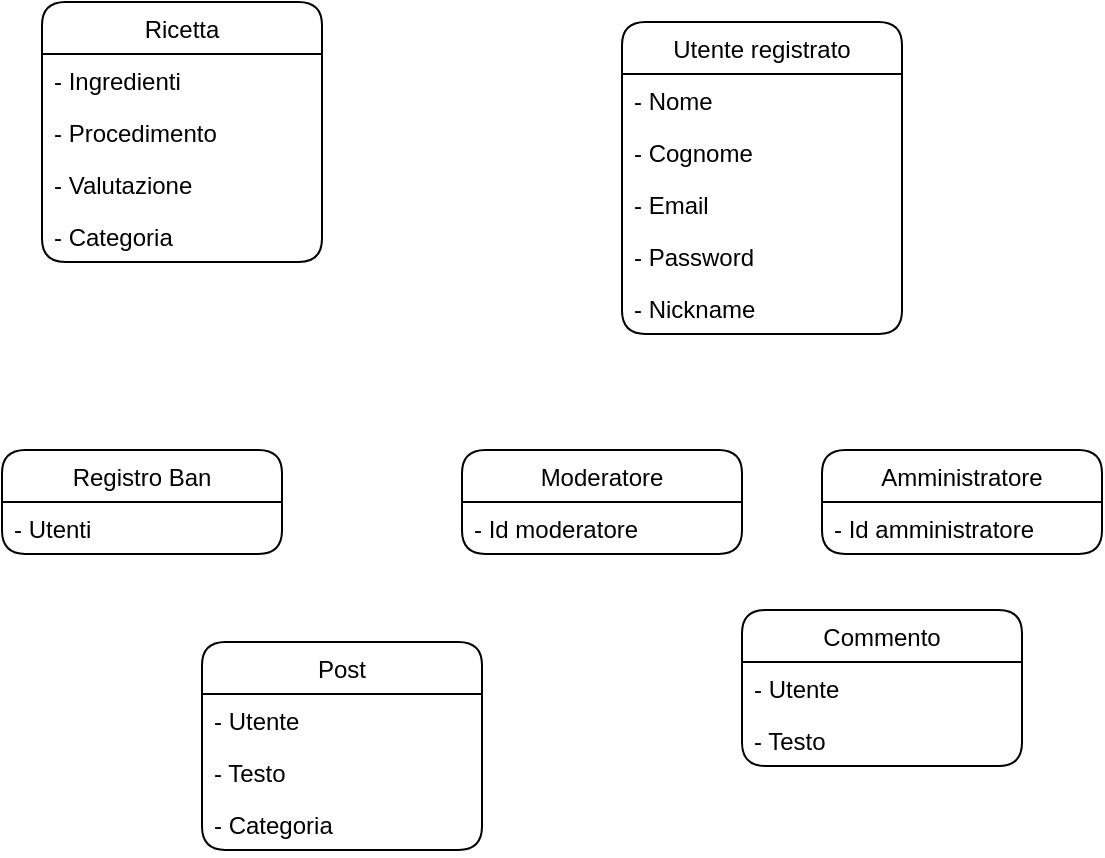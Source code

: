 <mxfile version="14.4.3" type="device"><diagram id="tENGmfbPkJOhdP8Reid9" name="Pagina-1"><mxGraphModel dx="768" dy="482" grid="1" gridSize="10" guides="1" tooltips="1" connect="1" arrows="1" fold="1" page="1" pageScale="1" pageWidth="827" pageHeight="1169" math="0" shadow="0"><root><mxCell id="0"/><mxCell id="1" parent="0"/><mxCell id="nFbc-b-JG0uqKb4ZIwJJ-1" value="Ricetta" style="swimlane;fontStyle=0;childLayout=stackLayout;horizontal=1;startSize=26;fillColor=none;horizontalStack=0;resizeParent=1;resizeParentMax=0;resizeLast=0;collapsible=1;marginBottom=0;rounded=1;" vertex="1" parent="1"><mxGeometry x="160" y="60" width="140" height="130" as="geometry"/></mxCell><mxCell id="nFbc-b-JG0uqKb4ZIwJJ-2" value="- Ingredienti" style="text;strokeColor=none;fillColor=none;align=left;verticalAlign=top;spacingLeft=4;spacingRight=4;overflow=hidden;rotatable=0;points=[[0,0.5],[1,0.5]];portConstraint=eastwest;" vertex="1" parent="nFbc-b-JG0uqKb4ZIwJJ-1"><mxGeometry y="26" width="140" height="26" as="geometry"/></mxCell><mxCell id="nFbc-b-JG0uqKb4ZIwJJ-3" value="- Procedimento" style="text;strokeColor=none;fillColor=none;align=left;verticalAlign=top;spacingLeft=4;spacingRight=4;overflow=hidden;rotatable=0;points=[[0,0.5],[1,0.5]];portConstraint=eastwest;" vertex="1" parent="nFbc-b-JG0uqKb4ZIwJJ-1"><mxGeometry y="52" width="140" height="26" as="geometry"/></mxCell><mxCell id="nFbc-b-JG0uqKb4ZIwJJ-18" value="- Valutazione" style="text;strokeColor=none;fillColor=none;align=left;verticalAlign=top;spacingLeft=4;spacingRight=4;overflow=hidden;rotatable=0;points=[[0,0.5],[1,0.5]];portConstraint=eastwest;" vertex="1" parent="nFbc-b-JG0uqKb4ZIwJJ-1"><mxGeometry y="78" width="140" height="26" as="geometry"/></mxCell><mxCell id="nFbc-b-JG0uqKb4ZIwJJ-28" value="- Categoria" style="text;strokeColor=none;fillColor=none;align=left;verticalAlign=top;spacingLeft=4;spacingRight=4;overflow=hidden;rotatable=0;points=[[0,0.5],[1,0.5]];portConstraint=eastwest;" vertex="1" parent="nFbc-b-JG0uqKb4ZIwJJ-1"><mxGeometry y="104" width="140" height="26" as="geometry"/></mxCell><mxCell id="nFbc-b-JG0uqKb4ZIwJJ-5" value="Utente registrato" style="swimlane;fontStyle=0;childLayout=stackLayout;horizontal=1;startSize=26;fillColor=none;horizontalStack=0;resizeParent=1;resizeParentMax=0;resizeLast=0;collapsible=1;marginBottom=0;rounded=1;" vertex="1" parent="1"><mxGeometry x="450" y="70" width="140" height="156" as="geometry"/></mxCell><mxCell id="nFbc-b-JG0uqKb4ZIwJJ-6" value="- Nome" style="text;strokeColor=none;fillColor=none;align=left;verticalAlign=top;spacingLeft=4;spacingRight=4;overflow=hidden;rotatable=0;points=[[0,0.5],[1,0.5]];portConstraint=eastwest;" vertex="1" parent="nFbc-b-JG0uqKb4ZIwJJ-5"><mxGeometry y="26" width="140" height="26" as="geometry"/></mxCell><mxCell id="nFbc-b-JG0uqKb4ZIwJJ-7" value="- Cognome" style="text;strokeColor=none;fillColor=none;align=left;verticalAlign=top;spacingLeft=4;spacingRight=4;overflow=hidden;rotatable=0;points=[[0,0.5],[1,0.5]];portConstraint=eastwest;" vertex="1" parent="nFbc-b-JG0uqKb4ZIwJJ-5"><mxGeometry y="52" width="140" height="26" as="geometry"/></mxCell><mxCell id="nFbc-b-JG0uqKb4ZIwJJ-8" value="- Email" style="text;strokeColor=none;fillColor=none;align=left;verticalAlign=top;spacingLeft=4;spacingRight=4;overflow=hidden;rotatable=0;points=[[0,0.5],[1,0.5]];portConstraint=eastwest;" vertex="1" parent="nFbc-b-JG0uqKb4ZIwJJ-5"><mxGeometry y="78" width="140" height="26" as="geometry"/></mxCell><mxCell id="nFbc-b-JG0uqKb4ZIwJJ-9" value="- Password" style="text;strokeColor=none;fillColor=none;align=left;verticalAlign=top;spacingLeft=4;spacingRight=4;overflow=hidden;rotatable=0;points=[[0,0.5],[1,0.5]];portConstraint=eastwest;" vertex="1" parent="nFbc-b-JG0uqKb4ZIwJJ-5"><mxGeometry y="104" width="140" height="26" as="geometry"/></mxCell><mxCell id="nFbc-b-JG0uqKb4ZIwJJ-23" value="- Nickname" style="text;strokeColor=none;fillColor=none;align=left;verticalAlign=top;spacingLeft=4;spacingRight=4;overflow=hidden;rotatable=0;points=[[0,0.5],[1,0.5]];portConstraint=eastwest;" vertex="1" parent="nFbc-b-JG0uqKb4ZIwJJ-5"><mxGeometry y="130" width="140" height="26" as="geometry"/></mxCell><mxCell id="nFbc-b-JG0uqKb4ZIwJJ-10" value="Moderatore" style="swimlane;fontStyle=0;childLayout=stackLayout;horizontal=1;startSize=26;fillColor=none;horizontalStack=0;resizeParent=1;resizeParentMax=0;resizeLast=0;collapsible=1;marginBottom=0;rounded=1;" vertex="1" parent="1"><mxGeometry x="370" y="284" width="140" height="52" as="geometry"/></mxCell><mxCell id="nFbc-b-JG0uqKb4ZIwJJ-12" value="- Id moderatore" style="text;strokeColor=none;fillColor=none;align=left;verticalAlign=top;spacingLeft=4;spacingRight=4;overflow=hidden;rotatable=0;points=[[0,0.5],[1,0.5]];portConstraint=eastwest;" vertex="1" parent="nFbc-b-JG0uqKb4ZIwJJ-10"><mxGeometry y="26" width="140" height="26" as="geometry"/></mxCell><mxCell id="nFbc-b-JG0uqKb4ZIwJJ-14" value="Amministratore" style="swimlane;fontStyle=0;childLayout=stackLayout;horizontal=1;startSize=26;fillColor=none;horizontalStack=0;resizeParent=1;resizeParentMax=0;resizeLast=0;collapsible=1;marginBottom=0;rounded=1;" vertex="1" parent="1"><mxGeometry x="550" y="284" width="140" height="52" as="geometry"/></mxCell><mxCell id="nFbc-b-JG0uqKb4ZIwJJ-17" value="- Id amministratore" style="text;strokeColor=none;fillColor=none;align=left;verticalAlign=top;spacingLeft=4;spacingRight=4;overflow=hidden;rotatable=0;points=[[0,0.5],[1,0.5]];portConstraint=eastwest;" vertex="1" parent="nFbc-b-JG0uqKb4ZIwJJ-14"><mxGeometry y="26" width="140" height="26" as="geometry"/></mxCell><mxCell id="nFbc-b-JG0uqKb4ZIwJJ-19" value="Registro Ban" style="swimlane;fontStyle=0;childLayout=stackLayout;horizontal=1;startSize=26;fillColor=none;horizontalStack=0;resizeParent=1;resizeParentMax=0;resizeLast=0;collapsible=1;marginBottom=0;rounded=1;" vertex="1" parent="1"><mxGeometry x="140" y="284" width="140" height="52" as="geometry"/></mxCell><mxCell id="nFbc-b-JG0uqKb4ZIwJJ-20" value="- Utenti" style="text;strokeColor=none;fillColor=none;align=left;verticalAlign=top;spacingLeft=4;spacingRight=4;overflow=hidden;rotatable=0;points=[[0,0.5],[1,0.5]];portConstraint=eastwest;" vertex="1" parent="nFbc-b-JG0uqKb4ZIwJJ-19"><mxGeometry y="26" width="140" height="26" as="geometry"/></mxCell><mxCell id="nFbc-b-JG0uqKb4ZIwJJ-24" value="Post" style="swimlane;fontStyle=0;childLayout=stackLayout;horizontal=1;startSize=26;fillColor=none;horizontalStack=0;resizeParent=1;resizeParentMax=0;resizeLast=0;collapsible=1;marginBottom=0;rounded=1;" vertex="1" parent="1"><mxGeometry x="240" y="380" width="140" height="104" as="geometry"/></mxCell><mxCell id="nFbc-b-JG0uqKb4ZIwJJ-25" value="- Utente" style="text;strokeColor=none;fillColor=none;align=left;verticalAlign=top;spacingLeft=4;spacingRight=4;overflow=hidden;rotatable=0;points=[[0,0.5],[1,0.5]];portConstraint=eastwest;" vertex="1" parent="nFbc-b-JG0uqKb4ZIwJJ-24"><mxGeometry y="26" width="140" height="26" as="geometry"/></mxCell><mxCell id="nFbc-b-JG0uqKb4ZIwJJ-26" value="- Testo" style="text;strokeColor=none;fillColor=none;align=left;verticalAlign=top;spacingLeft=4;spacingRight=4;overflow=hidden;rotatable=0;points=[[0,0.5],[1,0.5]];portConstraint=eastwest;" vertex="1" parent="nFbc-b-JG0uqKb4ZIwJJ-24"><mxGeometry y="52" width="140" height="26" as="geometry"/></mxCell><mxCell id="nFbc-b-JG0uqKb4ZIwJJ-27" value="- Categoria" style="text;strokeColor=none;fillColor=none;align=left;verticalAlign=top;spacingLeft=4;spacingRight=4;overflow=hidden;rotatable=0;points=[[0,0.5],[1,0.5]];portConstraint=eastwest;" vertex="1" parent="nFbc-b-JG0uqKb4ZIwJJ-24"><mxGeometry y="78" width="140" height="26" as="geometry"/></mxCell><mxCell id="nFbc-b-JG0uqKb4ZIwJJ-29" value="Commento" style="swimlane;fontStyle=0;childLayout=stackLayout;horizontal=1;startSize=26;fillColor=none;horizontalStack=0;resizeParent=1;resizeParentMax=0;resizeLast=0;collapsible=1;marginBottom=0;rounded=1;" vertex="1" parent="1"><mxGeometry x="510" y="364" width="140" height="78" as="geometry"/></mxCell><mxCell id="nFbc-b-JG0uqKb4ZIwJJ-30" value="- Utente" style="text;strokeColor=none;fillColor=none;align=left;verticalAlign=top;spacingLeft=4;spacingRight=4;overflow=hidden;rotatable=0;points=[[0,0.5],[1,0.5]];portConstraint=eastwest;" vertex="1" parent="nFbc-b-JG0uqKb4ZIwJJ-29"><mxGeometry y="26" width="140" height="26" as="geometry"/></mxCell><mxCell id="nFbc-b-JG0uqKb4ZIwJJ-31" value="- Testo" style="text;strokeColor=none;fillColor=none;align=left;verticalAlign=top;spacingLeft=4;spacingRight=4;overflow=hidden;rotatable=0;points=[[0,0.5],[1,0.5]];portConstraint=eastwest;" vertex="1" parent="nFbc-b-JG0uqKb4ZIwJJ-29"><mxGeometry y="52" width="140" height="26" as="geometry"/></mxCell></root></mxGraphModel></diagram></mxfile>
